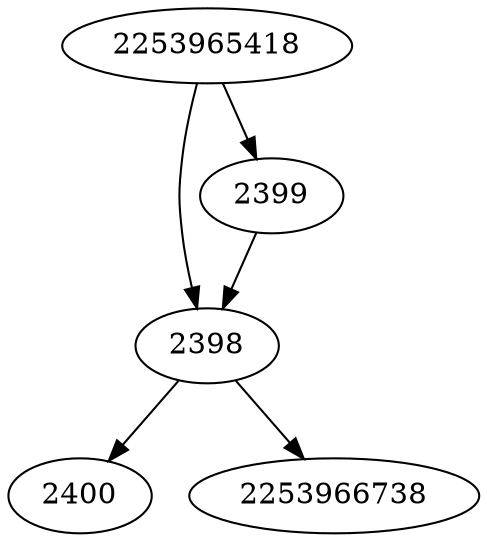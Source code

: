 strict digraph  {
2400;
2253965418;
2253966738;
2398;
2399;
2253965418 -> 2398;
2253965418 -> 2399;
2398 -> 2400;
2398 -> 2253966738;
2399 -> 2398;
}
